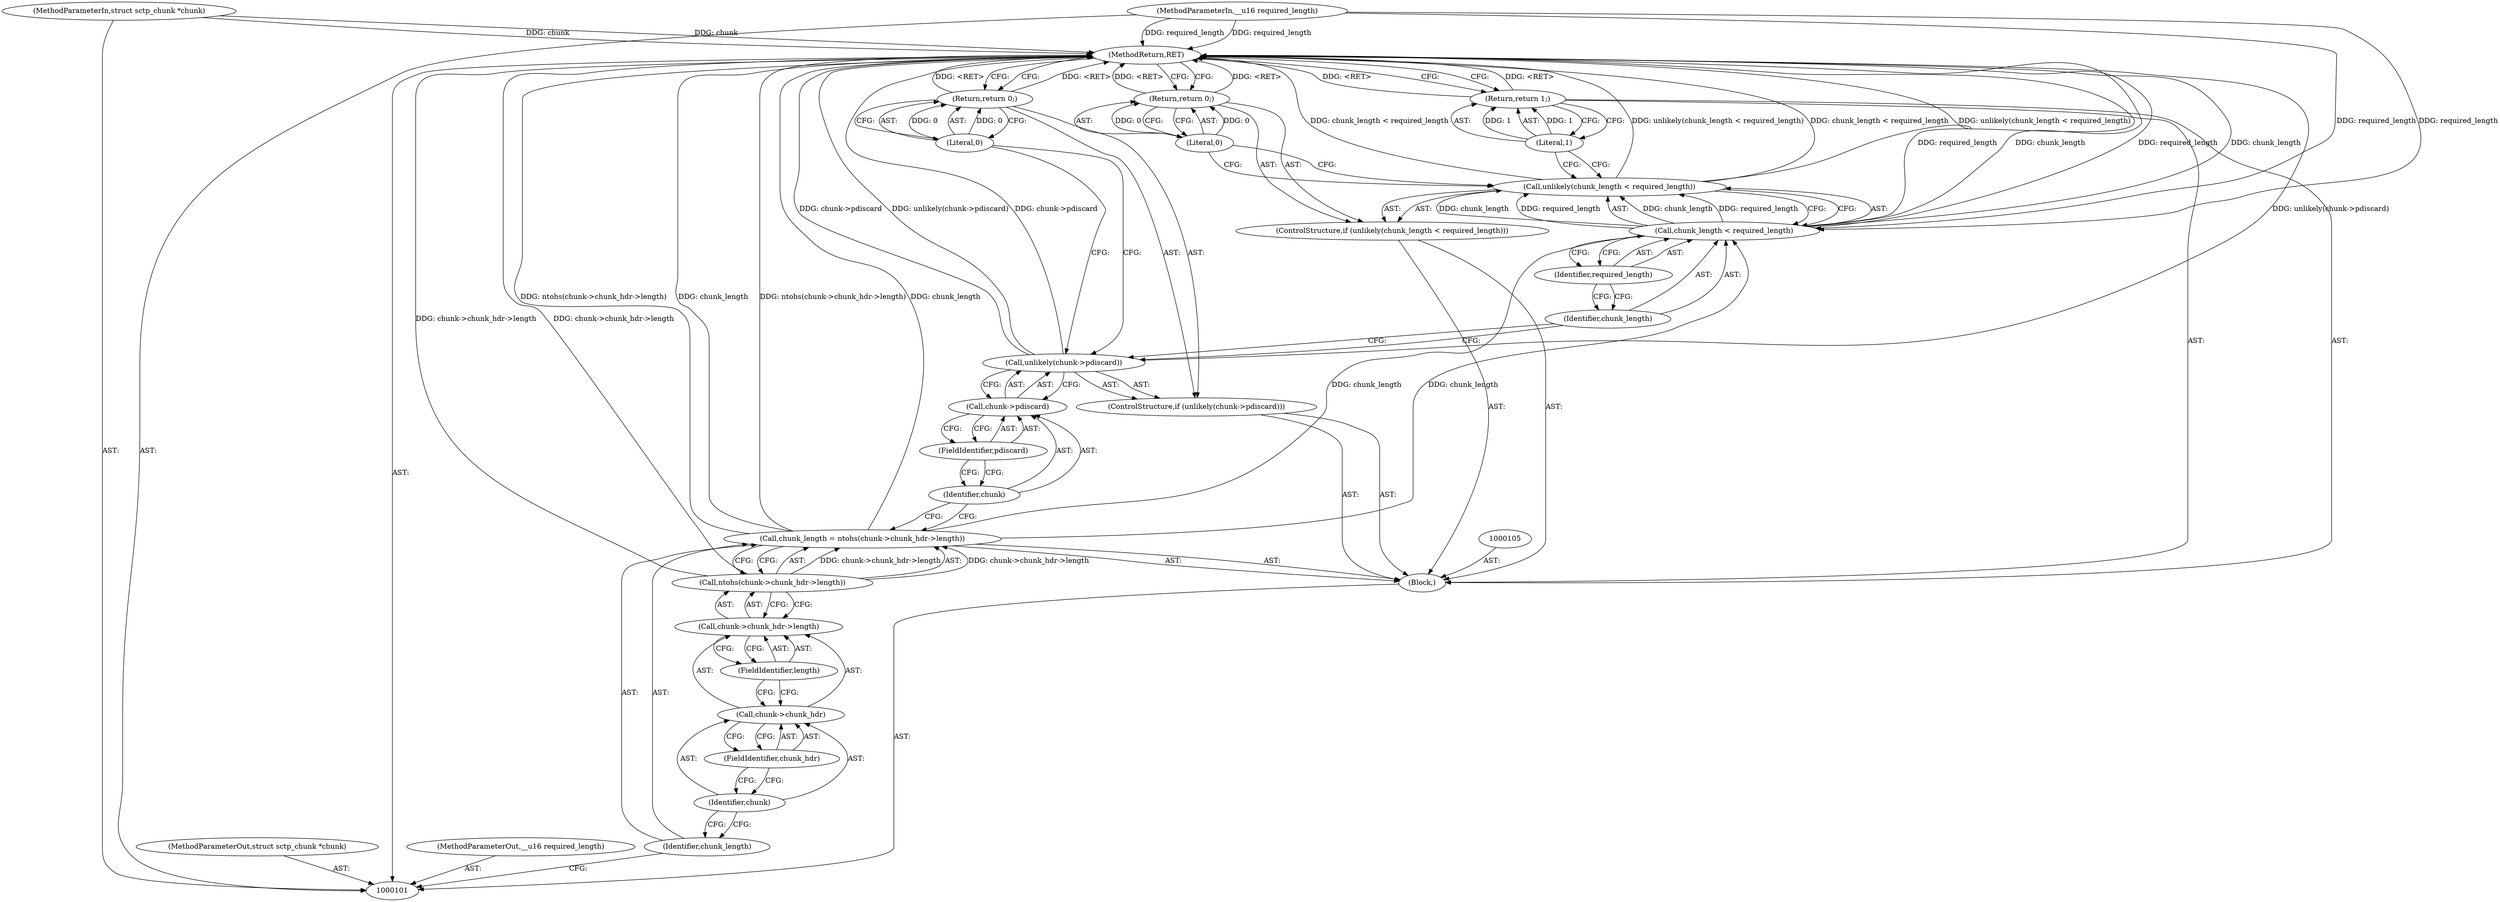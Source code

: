 digraph "0_linux_26b87c7881006311828bb0ab271a551a62dcceb4_0" {
"1000130" [label="(MethodReturn,RET)"];
"1000102" [label="(MethodParameterIn,struct sctp_chunk *chunk)"];
"1000159" [label="(MethodParameterOut,struct sctp_chunk *chunk)"];
"1000127" [label="(Literal,0)"];
"1000126" [label="(Return,return 0;)"];
"1000128" [label="(Return,return 1;)"];
"1000129" [label="(Literal,1)"];
"1000103" [label="(MethodParameterIn,__u16 required_length)"];
"1000160" [label="(MethodParameterOut,__u16 required_length)"];
"1000104" [label="(Block,)"];
"1000108" [label="(Call,ntohs(chunk->chunk_hdr->length))"];
"1000109" [label="(Call,chunk->chunk_hdr->length)"];
"1000110" [label="(Call,chunk->chunk_hdr)"];
"1000111" [label="(Identifier,chunk)"];
"1000112" [label="(FieldIdentifier,chunk_hdr)"];
"1000113" [label="(FieldIdentifier,length)"];
"1000106" [label="(Call,chunk_length = ntohs(chunk->chunk_hdr->length))"];
"1000107" [label="(Identifier,chunk_length)"];
"1000114" [label="(ControlStructure,if (unlikely(chunk->pdiscard)))"];
"1000116" [label="(Call,chunk->pdiscard)"];
"1000117" [label="(Identifier,chunk)"];
"1000118" [label="(FieldIdentifier,pdiscard)"];
"1000115" [label="(Call,unlikely(chunk->pdiscard))"];
"1000119" [label="(Return,return 0;)"];
"1000120" [label="(Literal,0)"];
"1000123" [label="(Call,chunk_length < required_length)"];
"1000124" [label="(Identifier,chunk_length)"];
"1000121" [label="(ControlStructure,if (unlikely(chunk_length < required_length)))"];
"1000125" [label="(Identifier,required_length)"];
"1000122" [label="(Call,unlikely(chunk_length < required_length))"];
"1000130" -> "1000101"  [label="AST: "];
"1000130" -> "1000119"  [label="CFG: "];
"1000130" -> "1000126"  [label="CFG: "];
"1000130" -> "1000128"  [label="CFG: "];
"1000126" -> "1000130"  [label="DDG: <RET>"];
"1000119" -> "1000130"  [label="DDG: <RET>"];
"1000123" -> "1000130"  [label="DDG: required_length"];
"1000123" -> "1000130"  [label="DDG: chunk_length"];
"1000106" -> "1000130"  [label="DDG: ntohs(chunk->chunk_hdr->length)"];
"1000106" -> "1000130"  [label="DDG: chunk_length"];
"1000122" -> "1000130"  [label="DDG: chunk_length < required_length"];
"1000122" -> "1000130"  [label="DDG: unlikely(chunk_length < required_length)"];
"1000103" -> "1000130"  [label="DDG: required_length"];
"1000115" -> "1000130"  [label="DDG: unlikely(chunk->pdiscard)"];
"1000115" -> "1000130"  [label="DDG: chunk->pdiscard"];
"1000102" -> "1000130"  [label="DDG: chunk"];
"1000108" -> "1000130"  [label="DDG: chunk->chunk_hdr->length"];
"1000128" -> "1000130"  [label="DDG: <RET>"];
"1000102" -> "1000101"  [label="AST: "];
"1000102" -> "1000130"  [label="DDG: chunk"];
"1000159" -> "1000101"  [label="AST: "];
"1000127" -> "1000126"  [label="AST: "];
"1000127" -> "1000122"  [label="CFG: "];
"1000126" -> "1000127"  [label="CFG: "];
"1000127" -> "1000126"  [label="DDG: 0"];
"1000126" -> "1000121"  [label="AST: "];
"1000126" -> "1000127"  [label="CFG: "];
"1000127" -> "1000126"  [label="AST: "];
"1000130" -> "1000126"  [label="CFG: "];
"1000126" -> "1000130"  [label="DDG: <RET>"];
"1000127" -> "1000126"  [label="DDG: 0"];
"1000128" -> "1000104"  [label="AST: "];
"1000128" -> "1000129"  [label="CFG: "];
"1000129" -> "1000128"  [label="AST: "];
"1000130" -> "1000128"  [label="CFG: "];
"1000128" -> "1000130"  [label="DDG: <RET>"];
"1000129" -> "1000128"  [label="DDG: 1"];
"1000129" -> "1000128"  [label="AST: "];
"1000129" -> "1000122"  [label="CFG: "];
"1000128" -> "1000129"  [label="CFG: "];
"1000129" -> "1000128"  [label="DDG: 1"];
"1000103" -> "1000101"  [label="AST: "];
"1000103" -> "1000130"  [label="DDG: required_length"];
"1000103" -> "1000123"  [label="DDG: required_length"];
"1000160" -> "1000101"  [label="AST: "];
"1000104" -> "1000101"  [label="AST: "];
"1000105" -> "1000104"  [label="AST: "];
"1000106" -> "1000104"  [label="AST: "];
"1000114" -> "1000104"  [label="AST: "];
"1000121" -> "1000104"  [label="AST: "];
"1000128" -> "1000104"  [label="AST: "];
"1000108" -> "1000106"  [label="AST: "];
"1000108" -> "1000109"  [label="CFG: "];
"1000109" -> "1000108"  [label="AST: "];
"1000106" -> "1000108"  [label="CFG: "];
"1000108" -> "1000130"  [label="DDG: chunk->chunk_hdr->length"];
"1000108" -> "1000106"  [label="DDG: chunk->chunk_hdr->length"];
"1000109" -> "1000108"  [label="AST: "];
"1000109" -> "1000113"  [label="CFG: "];
"1000110" -> "1000109"  [label="AST: "];
"1000113" -> "1000109"  [label="AST: "];
"1000108" -> "1000109"  [label="CFG: "];
"1000110" -> "1000109"  [label="AST: "];
"1000110" -> "1000112"  [label="CFG: "];
"1000111" -> "1000110"  [label="AST: "];
"1000112" -> "1000110"  [label="AST: "];
"1000113" -> "1000110"  [label="CFG: "];
"1000111" -> "1000110"  [label="AST: "];
"1000111" -> "1000107"  [label="CFG: "];
"1000112" -> "1000111"  [label="CFG: "];
"1000112" -> "1000110"  [label="AST: "];
"1000112" -> "1000111"  [label="CFG: "];
"1000110" -> "1000112"  [label="CFG: "];
"1000113" -> "1000109"  [label="AST: "];
"1000113" -> "1000110"  [label="CFG: "];
"1000109" -> "1000113"  [label="CFG: "];
"1000106" -> "1000104"  [label="AST: "];
"1000106" -> "1000108"  [label="CFG: "];
"1000107" -> "1000106"  [label="AST: "];
"1000108" -> "1000106"  [label="AST: "];
"1000117" -> "1000106"  [label="CFG: "];
"1000106" -> "1000130"  [label="DDG: ntohs(chunk->chunk_hdr->length)"];
"1000106" -> "1000130"  [label="DDG: chunk_length"];
"1000108" -> "1000106"  [label="DDG: chunk->chunk_hdr->length"];
"1000106" -> "1000123"  [label="DDG: chunk_length"];
"1000107" -> "1000106"  [label="AST: "];
"1000107" -> "1000101"  [label="CFG: "];
"1000111" -> "1000107"  [label="CFG: "];
"1000114" -> "1000104"  [label="AST: "];
"1000115" -> "1000114"  [label="AST: "];
"1000119" -> "1000114"  [label="AST: "];
"1000116" -> "1000115"  [label="AST: "];
"1000116" -> "1000118"  [label="CFG: "];
"1000117" -> "1000116"  [label="AST: "];
"1000118" -> "1000116"  [label="AST: "];
"1000115" -> "1000116"  [label="CFG: "];
"1000117" -> "1000116"  [label="AST: "];
"1000117" -> "1000106"  [label="CFG: "];
"1000118" -> "1000117"  [label="CFG: "];
"1000118" -> "1000116"  [label="AST: "];
"1000118" -> "1000117"  [label="CFG: "];
"1000116" -> "1000118"  [label="CFG: "];
"1000115" -> "1000114"  [label="AST: "];
"1000115" -> "1000116"  [label="CFG: "];
"1000116" -> "1000115"  [label="AST: "];
"1000120" -> "1000115"  [label="CFG: "];
"1000124" -> "1000115"  [label="CFG: "];
"1000115" -> "1000130"  [label="DDG: unlikely(chunk->pdiscard)"];
"1000115" -> "1000130"  [label="DDG: chunk->pdiscard"];
"1000119" -> "1000114"  [label="AST: "];
"1000119" -> "1000120"  [label="CFG: "];
"1000120" -> "1000119"  [label="AST: "];
"1000130" -> "1000119"  [label="CFG: "];
"1000119" -> "1000130"  [label="DDG: <RET>"];
"1000120" -> "1000119"  [label="DDG: 0"];
"1000120" -> "1000119"  [label="AST: "];
"1000120" -> "1000115"  [label="CFG: "];
"1000119" -> "1000120"  [label="CFG: "];
"1000120" -> "1000119"  [label="DDG: 0"];
"1000123" -> "1000122"  [label="AST: "];
"1000123" -> "1000125"  [label="CFG: "];
"1000124" -> "1000123"  [label="AST: "];
"1000125" -> "1000123"  [label="AST: "];
"1000122" -> "1000123"  [label="CFG: "];
"1000123" -> "1000130"  [label="DDG: required_length"];
"1000123" -> "1000130"  [label="DDG: chunk_length"];
"1000123" -> "1000122"  [label="DDG: chunk_length"];
"1000123" -> "1000122"  [label="DDG: required_length"];
"1000106" -> "1000123"  [label="DDG: chunk_length"];
"1000103" -> "1000123"  [label="DDG: required_length"];
"1000124" -> "1000123"  [label="AST: "];
"1000124" -> "1000115"  [label="CFG: "];
"1000125" -> "1000124"  [label="CFG: "];
"1000121" -> "1000104"  [label="AST: "];
"1000122" -> "1000121"  [label="AST: "];
"1000126" -> "1000121"  [label="AST: "];
"1000125" -> "1000123"  [label="AST: "];
"1000125" -> "1000124"  [label="CFG: "];
"1000123" -> "1000125"  [label="CFG: "];
"1000122" -> "1000121"  [label="AST: "];
"1000122" -> "1000123"  [label="CFG: "];
"1000123" -> "1000122"  [label="AST: "];
"1000127" -> "1000122"  [label="CFG: "];
"1000129" -> "1000122"  [label="CFG: "];
"1000122" -> "1000130"  [label="DDG: chunk_length < required_length"];
"1000122" -> "1000130"  [label="DDG: unlikely(chunk_length < required_length)"];
"1000123" -> "1000122"  [label="DDG: chunk_length"];
"1000123" -> "1000122"  [label="DDG: required_length"];
}
